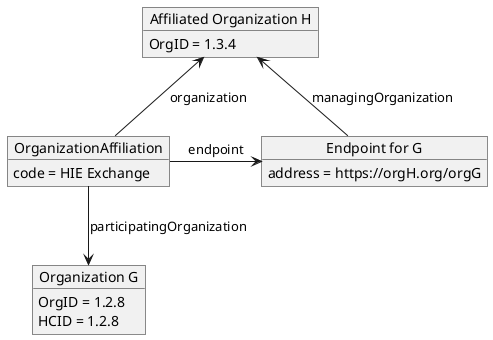 @startuml dir-org-specific-endpoint-from-affil
hide footbox

object "Organization G" as OrganizationG
OrganizationG : OrgID = 1.2.8
OrganizationG : HCID = 1.2.8
object "Affiliated Organization H" as OrganizationH
OrganizationH : OrgID = 1.3.4
object "OrganizationAffiliation" as OrgAff
OrgAff : code = HIE Exchange
object "Endpoint for G" as EndpointG
EndpointG : address = https://orgH.org/orgG

OrgAff --> OrganizationG : participatingOrganization
OrganizationH <-- OrgAff : organization
OrgAff -> EndpointG : endpoint
OrganizationH <- EndpointG : managingOrganization

@enduml
